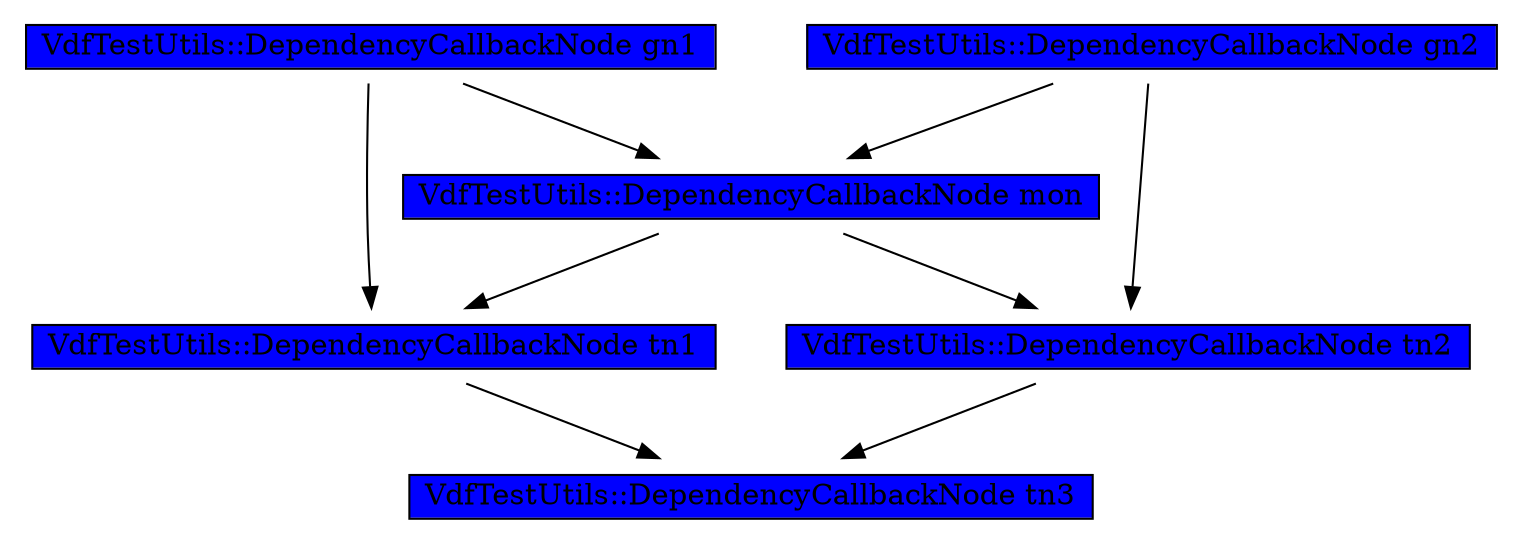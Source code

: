 digraph network {
	rankdir=TB;
	page="8.5, 11";

	node [shape=plaintext];
		"VdfTestUtils::DependencyCallbackNode gn1" [label=<
		<TABLE BORDER="0" CELLBORDER="1" CELLSPACING="0" BGCOLOR="blue">
			<TR><TD> VdfTestUtils::DependencyCallbackNode gn1 </TD></TR>
		</TABLE>>];
	node [shape=plaintext];
		"VdfTestUtils::DependencyCallbackNode gn2" [label=<
		<TABLE BORDER="0" CELLBORDER="1" CELLSPACING="0" BGCOLOR="blue">
			<TR><TD> VdfTestUtils::DependencyCallbackNode gn2 </TD></TR>
		</TABLE>>];
	node [shape=plaintext];
		"VdfTestUtils::DependencyCallbackNode mon" [label=<
		<TABLE BORDER="0" CELLBORDER="1" CELLSPACING="0" BGCOLOR="blue">
			<TR><TD> VdfTestUtils::DependencyCallbackNode mon </TD></TR>
		</TABLE>>];
	node [shape=plaintext];
		"VdfTestUtils::DependencyCallbackNode tn1" [label=<
		<TABLE BORDER="0" CELLBORDER="1" CELLSPACING="0" BGCOLOR="blue">
			<TR><TD> VdfTestUtils::DependencyCallbackNode tn1 </TD></TR>
		</TABLE>>];
	node [shape=plaintext];
		"VdfTestUtils::DependencyCallbackNode tn2" [label=<
		<TABLE BORDER="0" CELLBORDER="1" CELLSPACING="0" BGCOLOR="blue">
			<TR><TD> VdfTestUtils::DependencyCallbackNode tn2 </TD></TR>
		</TABLE>>];
	node [shape=plaintext];
		"VdfTestUtils::DependencyCallbackNode tn3" [label=<
		<TABLE BORDER="0" CELLBORDER="1" CELLSPACING="0" BGCOLOR="blue">
			<TR><TD> VdfTestUtils::DependencyCallbackNode tn3 </TD></TR>
		</TABLE>>];
		"VdfTestUtils::DependencyCallbackNode gn1" -> "VdfTestUtils::DependencyCallbackNode mon";
		"VdfTestUtils::DependencyCallbackNode gn2" -> "VdfTestUtils::DependencyCallbackNode mon";
		"VdfTestUtils::DependencyCallbackNode gn1" -> "VdfTestUtils::DependencyCallbackNode tn1";
		"VdfTestUtils::DependencyCallbackNode mon" -> "VdfTestUtils::DependencyCallbackNode tn1";
		"VdfTestUtils::DependencyCallbackNode mon" -> "VdfTestUtils::DependencyCallbackNode tn2";
		"VdfTestUtils::DependencyCallbackNode gn2" -> "VdfTestUtils::DependencyCallbackNode tn2";
		"VdfTestUtils::DependencyCallbackNode tn1" -> "VdfTestUtils::DependencyCallbackNode tn3";
		"VdfTestUtils::DependencyCallbackNode tn2" -> "VdfTestUtils::DependencyCallbackNode tn3";
}
